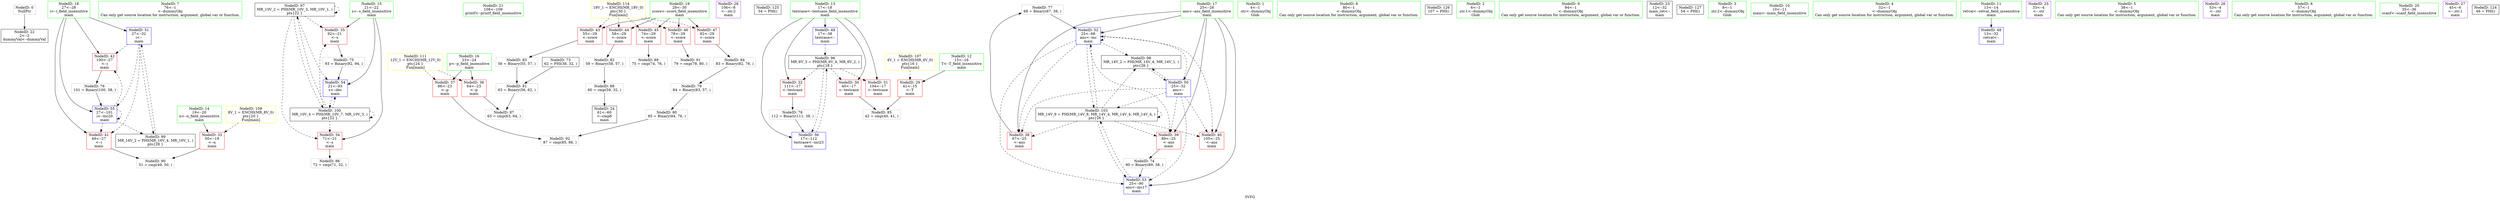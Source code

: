 digraph "SVFG" {
	label="SVFG";

	Node0x5564dbcdfd70 [shape=record,color=grey,label="{NodeID: 0\nNullPtr}"];
	Node0x5564dbcdfd70 -> Node0x5564dbcf5050[style=solid];
	Node0x5564dbcfa6a0 [shape=record,color=grey,label="{NodeID: 90\n51 = cmp(49, 50, )\n}"];
	Node0x5564dbcf42d0 [shape=record,color=green,label="{NodeID: 7\n76\<--1\n\<--dummyObj\nCan only get source location for instruction, argument, global var or function.}"];
	Node0x5564dbcf6aa0 [shape=record,color=black,label="{NodeID: 97\nMR_10V_2 = PHI(MR_10V_3, MR_10V_1, )\npts\{22 \}\n}"];
	Node0x5564dbcf6aa0 -> Node0x5564dbcf5a40[style=dashed];
	Node0x5564dbcf6aa0 -> Node0x5564dbcf5b10[style=dashed];
	Node0x5564dbcf6aa0 -> Node0x5564dbcf7aa0[style=dashed];
	Node0x5564dbcf6aa0 -> Node0x5564dbcf6aa0[style=dashed];
	Node0x5564dbcf6aa0 -> Node0x5564dbd00550[style=dashed];
	Node0x5564dbcf46a0 [shape=record,color=green,label="{NodeID: 14\n19\<--20\nn\<--n_field_insensitive\nmain\n}"];
	Node0x5564dbcf46a0 -> Node0x5564dbcf5970[style=solid];
	Node0x5564dbcf4f80 [shape=record,color=green,label="{NodeID: 21\n108\<--109\nprintf\<--printf_field_insensitive\n}"];
	Node0x5564dbd031c0 [shape=record,color=yellow,style=double,label="{NodeID: 111\n12V_1 = ENCHI(MR_12V_0)\npts\{24 \}\nFun[main]}"];
	Node0x5564dbd031c0 -> Node0x5564dbcf5be0[style=dashed];
	Node0x5564dbd031c0 -> Node0x5564dbcf5cb0[style=dashed];
	Node0x5564dbcf5560 [shape=record,color=purple,label="{NodeID: 28\n106\<--8\n\<--.str.2\nmain\n}"];
	Node0x5564dbcf5b10 [shape=record,color=red,label="{NodeID: 35\n92\<--21\n\<--s\nmain\n}"];
	Node0x5564dbcf5b10 -> Node0x5564dbcf9020[style=solid];
	Node0x5564dbd09330 [shape=record,color=black,label="{NodeID: 125\n34 = PHI()\n}"];
	Node0x5564dbcf60c0 [shape=record,color=red,label="{NodeID: 42\n100\<--27\n\<--i\nmain\n}"];
	Node0x5564dbcf60c0 -> Node0x5564dbcf91a0[style=solid];
	Node0x5564dbcf7690 [shape=record,color=blue,label="{NodeID: 49\n17\<--38\ntestcase\<--\nmain\n}"];
	Node0x5564dbcf7690 -> Node0x5564dbcf69b0[style=dashed];
	Node0x5564dbcf7c40 [shape=record,color=blue,label="{NodeID: 56\n17\<--112\ntestcase\<--inc23\nmain\n}"];
	Node0x5564dbcf7c40 -> Node0x5564dbcf69b0[style=dashed];
	Node0x5564dbcf9320 [shape=record,color=grey,label="{NodeID: 77\n68 = Binary(67, 38, )\n}"];
	Node0x5564dbcf9320 -> Node0x5564dbcf7900[style=solid];
	Node0x5564dbcf9da0 [shape=record,color=grey,label="{NodeID: 84\n83 = Binary(82, 76, )\n}"];
	Node0x5564dbcf9da0 -> Node0x5564dbcf9620[style=solid];
	Node0x5564dbcdec30 [shape=record,color=green,label="{NodeID: 1\n4\<--1\n.str\<--dummyObj\nGlob }"];
	Node0x5564dbcfa820 [shape=record,color=grey,label="{NodeID: 91\n79 = cmp(78, 80, )\n}"];
	Node0x5564dbcf4360 [shape=record,color=green,label="{NodeID: 8\n80\<--1\n\<--dummyObj\nCan only get source location for instruction, argument, global var or function.}"];
	Node0x5564dbcf6b90 [shape=record,color=black,label="{NodeID: 98\nMR_14V_2 = PHI(MR_14V_4, MR_14V_1, )\npts\{26 \}\n}"];
	Node0x5564dbcf6b90 -> Node0x5564dbcf7760[style=dashed];
	Node0x5564dbcf4770 [shape=record,color=green,label="{NodeID: 15\n21\<--22\ns\<--s_field_insensitive\nmain\n}"];
	Node0x5564dbcf4770 -> Node0x5564dbcf5a40[style=solid];
	Node0x5564dbcf4770 -> Node0x5564dbcf5b10[style=solid];
	Node0x5564dbcf4770 -> Node0x5564dbcf7aa0[style=solid];
	Node0x5564dbcf5050 [shape=record,color=black,label="{NodeID: 22\n2\<--3\ndummyVal\<--dummyVal\n}"];
	Node0x5564dbcf5630 [shape=record,color=red,label="{NodeID: 29\n41\<--15\n\<--T\nmain\n}"];
	Node0x5564dbcf5630 -> Node0x5564dbcf9f20[style=solid];
	Node0x5564dbcf5be0 [shape=record,color=red,label="{NodeID: 36\n64\<--23\n\<--p\nmain\n}"];
	Node0x5564dbcf5be0 -> Node0x5564dbcfa220[style=solid];
	Node0x5564dbd09430 [shape=record,color=black,label="{NodeID: 126\n107 = PHI()\n}"];
	Node0x5564dbcf6190 [shape=record,color=red,label="{NodeID: 43\n55\<--29\n\<--score\nmain\n}"];
	Node0x5564dbcf6190 -> Node0x5564dbcf9c20[style=solid];
	Node0x5564dbcf7760 [shape=record,color=blue,label="{NodeID: 50\n25\<--32\nans\<--\nmain\n}"];
	Node0x5564dbcf7760 -> Node0x5564dbcf5d80[style=dashed];
	Node0x5564dbcf7760 -> Node0x5564dbcf5e50[style=dashed];
	Node0x5564dbcf7760 -> Node0x5564dbcf5f20[style=dashed];
	Node0x5564dbcf7760 -> Node0x5564dbcf7900[style=dashed];
	Node0x5564dbcf7760 -> Node0x5564dbcf79d0[style=dashed];
	Node0x5564dbcf7760 -> Node0x5564dbcf6b90[style=dashed];
	Node0x5564dbcf7760 -> Node0x5564dbd01420[style=dashed];
	Node0x5564dbcf94a0 [shape=record,color=grey,label="{NodeID: 78\n112 = Binary(111, 38, )\n}"];
	Node0x5564dbcf94a0 -> Node0x5564dbcf7c40[style=solid];
	Node0x5564dbcf9f20 [shape=record,color=grey,label="{NodeID: 85\n42 = cmp(40, 41, )\n}"];
	Node0x5564dbce0320 [shape=record,color=green,label="{NodeID: 2\n6\<--1\n.str.1\<--dummyObj\nGlob }"];
	Node0x5564dbcfa9a0 [shape=record,color=grey,label="{NodeID: 92\n87 = cmp(85, 86, )\n}"];
	Node0x5564dbcdf320 [shape=record,color=green,label="{NodeID: 9\n94\<--1\n\<--dummyObj\nCan only get source location for instruction, argument, global var or function.}"];
	Node0x5564dbcf6c80 [shape=record,color=black,label="{NodeID: 99\nMR_16V_2 = PHI(MR_16V_4, MR_16V_1, )\npts\{28 \}\n}"];
	Node0x5564dbcf6c80 -> Node0x5564dbcf7830[style=dashed];
	Node0x5564dbcf4bf0 [shape=record,color=green,label="{NodeID: 16\n23\<--24\np\<--p_field_insensitive\nmain\n}"];
	Node0x5564dbcf4bf0 -> Node0x5564dbcf5be0[style=solid];
	Node0x5564dbcf4bf0 -> Node0x5564dbcf5cb0[style=solid];
	Node0x5564dbcf5150 [shape=record,color=black,label="{NodeID: 23\n12\<--32\nmain_ret\<--\nmain\n}"];
	Node0x5564dbcf5700 [shape=record,color=red,label="{NodeID: 30\n40\<--17\n\<--testcase\nmain\n}"];
	Node0x5564dbcf5700 -> Node0x5564dbcf9f20[style=solid];
	Node0x5564dbcf5cb0 [shape=record,color=red,label="{NodeID: 37\n86\<--23\n\<--p\nmain\n}"];
	Node0x5564dbcf5cb0 -> Node0x5564dbcfa9a0[style=solid];
	Node0x5564dbd09530 [shape=record,color=black,label="{NodeID: 127\n54 = PHI()\n}"];
	Node0x5564dbcf6260 [shape=record,color=red,label="{NodeID: 44\n58\<--29\n\<--score\nmain\n}"];
	Node0x5564dbcf6260 -> Node0x5564dbcf9aa0[style=solid];
	Node0x5564dbcf7830 [shape=record,color=blue,label="{NodeID: 51\n27\<--32\ni\<--\nmain\n}"];
	Node0x5564dbcf7830 -> Node0x5564dbcf5ff0[style=dashed];
	Node0x5564dbcf7830 -> Node0x5564dbcf60c0[style=dashed];
	Node0x5564dbcf7830 -> Node0x5564dbcf7b70[style=dashed];
	Node0x5564dbcf7830 -> Node0x5564dbcf6c80[style=dashed];
	Node0x5564dbcf9620 [shape=record,color=grey,label="{NodeID: 79\n84 = Binary(83, 57, )\n}"];
	Node0x5564dbcf9620 -> Node0x5564dbcf97a0[style=solid];
	Node0x5564dbcfa0a0 [shape=record,color=grey,label="{NodeID: 86\n72 = cmp(71, 32, )\n}"];
	Node0x5564dbcdeae0 [shape=record,color=green,label="{NodeID: 3\n8\<--1\n.str.2\<--dummyObj\nGlob }"];
	Node0x5564dbcdf3f0 [shape=record,color=green,label="{NodeID: 10\n10\<--11\nmain\<--main_field_insensitive\n}"];
	Node0x5564dbd00550 [shape=record,color=black,label="{NodeID: 100\nMR_10V_4 = PHI(MR_10V_7, MR_10V_3, )\npts\{22 \}\n}"];
	Node0x5564dbd00550 -> Node0x5564dbcf5a40[style=dashed];
	Node0x5564dbd00550 -> Node0x5564dbcf5b10[style=dashed];
	Node0x5564dbd00550 -> Node0x5564dbcf7aa0[style=dashed];
	Node0x5564dbd00550 -> Node0x5564dbcf6aa0[style=dashed];
	Node0x5564dbd00550 -> Node0x5564dbd00550[style=dashed];
	Node0x5564dbcf4c80 [shape=record,color=green,label="{NodeID: 17\n25\<--26\nans\<--ans_field_insensitive\nmain\n}"];
	Node0x5564dbcf4c80 -> Node0x5564dbcf5d80[style=solid];
	Node0x5564dbcf4c80 -> Node0x5564dbcf5e50[style=solid];
	Node0x5564dbcf4c80 -> Node0x5564dbcf5f20[style=solid];
	Node0x5564dbcf4c80 -> Node0x5564dbcf7760[style=solid];
	Node0x5564dbcf4c80 -> Node0x5564dbcf7900[style=solid];
	Node0x5564dbcf4c80 -> Node0x5564dbcf79d0[style=solid];
	Node0x5564dbd02e40 [shape=record,color=yellow,style=double,label="{NodeID: 107\n4V_1 = ENCHI(MR_4V_0)\npts\{16 \}\nFun[main]}"];
	Node0x5564dbd02e40 -> Node0x5564dbcf5630[style=dashed];
	Node0x5564dbcf5220 [shape=record,color=black,label="{NodeID: 24\n61\<--60\n\<--cmp6\nmain\n}"];
	Node0x5564dbd03460 [shape=record,color=yellow,style=double,label="{NodeID: 114\n18V_1 = ENCHI(MR_18V_0)\npts\{30 \}\nFun[main]}"];
	Node0x5564dbd03460 -> Node0x5564dbcf6190[style=dashed];
	Node0x5564dbd03460 -> Node0x5564dbcf6260[style=dashed];
	Node0x5564dbd03460 -> Node0x5564dbcf6330[style=dashed];
	Node0x5564dbd03460 -> Node0x5564dbcf6400[style=dashed];
	Node0x5564dbd03460 -> Node0x5564dbcf64d0[style=dashed];
	Node0x5564dbcf57d0 [shape=record,color=red,label="{NodeID: 31\n104\<--17\n\<--testcase\nmain\n}"];
	Node0x5564dbcf5d80 [shape=record,color=red,label="{NodeID: 38\n67\<--25\n\<--ans\nmain\n}"];
	Node0x5564dbcf5d80 -> Node0x5564dbcf9320[style=solid];
	Node0x5564dbcf6330 [shape=record,color=red,label="{NodeID: 45\n74\<--29\n\<--score\nmain\n}"];
	Node0x5564dbcf6330 -> Node0x5564dbcfa520[style=solid];
	Node0x5564dbcf7900 [shape=record,color=blue,label="{NodeID: 52\n25\<--68\nans\<--inc\nmain\n}"];
	Node0x5564dbcf7900 -> Node0x5564dbcf5d80[style=dashed];
	Node0x5564dbcf7900 -> Node0x5564dbcf5e50[style=dashed];
	Node0x5564dbcf7900 -> Node0x5564dbcf5f20[style=dashed];
	Node0x5564dbcf7900 -> Node0x5564dbcf7900[style=dashed];
	Node0x5564dbcf7900 -> Node0x5564dbcf79d0[style=dashed];
	Node0x5564dbcf7900 -> Node0x5564dbcf6b90[style=dashed];
	Node0x5564dbcf7900 -> Node0x5564dbd01420[style=dashed];
	Node0x5564dbcf8900 [shape=record,color=black,label="{NodeID: 73\n62 = PHI(38, 32, )\n}"];
	Node0x5564dbcf8900 -> Node0x5564dbcf9920[style=solid];
	Node0x5564dbcf97a0 [shape=record,color=grey,label="{NodeID: 80\n85 = Binary(84, 76, )\n}"];
	Node0x5564dbcf97a0 -> Node0x5564dbcfa9a0[style=solid];
	Node0x5564dbcfa220 [shape=record,color=grey,label="{NodeID: 87\n65 = cmp(63, 64, )\n}"];
	Node0x5564dbcdf170 [shape=record,color=green,label="{NodeID: 4\n32\<--1\n\<--dummyObj\nCan only get source location for instruction, argument, global var or function.}"];
	Node0x5564dbcdef30 [shape=record,color=green,label="{NodeID: 11\n13\<--14\nretval\<--retval_field_insensitive\nmain\n}"];
	Node0x5564dbcdef30 -> Node0x5564dbcf75c0[style=solid];
	Node0x5564dbcf4d10 [shape=record,color=green,label="{NodeID: 18\n27\<--28\ni\<--i_field_insensitive\nmain\n}"];
	Node0x5564dbcf4d10 -> Node0x5564dbcf5ff0[style=solid];
	Node0x5564dbcf4d10 -> Node0x5564dbcf60c0[style=solid];
	Node0x5564dbcf4d10 -> Node0x5564dbcf7830[style=solid];
	Node0x5564dbcf4d10 -> Node0x5564dbcf7b70[style=solid];
	Node0x5564dbcf52f0 [shape=record,color=purple,label="{NodeID: 25\n33\<--4\n\<--.str\nmain\n}"];
	Node0x5564dbcf58a0 [shape=record,color=red,label="{NodeID: 32\n111\<--17\n\<--testcase\nmain\n}"];
	Node0x5564dbcf58a0 -> Node0x5564dbcf94a0[style=solid];
	Node0x5564dbcf5e50 [shape=record,color=red,label="{NodeID: 39\n89\<--25\n\<--ans\nmain\n}"];
	Node0x5564dbcf5e50 -> Node0x5564dbcf8ea0[style=solid];
	Node0x5564dbcf6400 [shape=record,color=red,label="{NodeID: 46\n78\<--29\n\<--score\nmain\n}"];
	Node0x5564dbcf6400 -> Node0x5564dbcfa820[style=solid];
	Node0x5564dbcf79d0 [shape=record,color=blue,label="{NodeID: 53\n25\<--90\nans\<--inc17\nmain\n}"];
	Node0x5564dbcf79d0 -> Node0x5564dbd01420[style=dashed];
	Node0x5564dbcf8ea0 [shape=record,color=grey,label="{NodeID: 74\n90 = Binary(89, 38, )\n}"];
	Node0x5564dbcf8ea0 -> Node0x5564dbcf79d0[style=solid];
	Node0x5564dbcf9920 [shape=record,color=grey,label="{NodeID: 81\n63 = Binary(56, 62, )\n}"];
	Node0x5564dbcf9920 -> Node0x5564dbcfa220[style=solid];
	Node0x5564dbcfa3a0 [shape=record,color=grey,label="{NodeID: 88\n60 = cmp(59, 32, )\n}"];
	Node0x5564dbcfa3a0 -> Node0x5564dbcf5220[style=solid];
	Node0x5564dbcdedb0 [shape=record,color=green,label="{NodeID: 5\n38\<--1\n\<--dummyObj\nCan only get source location for instruction, argument, global var or function.}"];
	Node0x5564dbcdf000 [shape=record,color=green,label="{NodeID: 12\n15\<--16\nT\<--T_field_insensitive\nmain\n}"];
	Node0x5564dbcdf000 -> Node0x5564dbcf5630[style=solid];
	Node0x5564dbcf4de0 [shape=record,color=green,label="{NodeID: 19\n29\<--30\nscore\<--score_field_insensitive\nmain\n}"];
	Node0x5564dbcf4de0 -> Node0x5564dbcf6190[style=solid];
	Node0x5564dbcf4de0 -> Node0x5564dbcf6260[style=solid];
	Node0x5564dbcf4de0 -> Node0x5564dbcf6330[style=solid];
	Node0x5564dbcf4de0 -> Node0x5564dbcf6400[style=solid];
	Node0x5564dbcf4de0 -> Node0x5564dbcf64d0[style=solid];
	Node0x5564dbd03000 [shape=record,color=yellow,style=double,label="{NodeID: 109\n8V_1 = ENCHI(MR_8V_0)\npts\{20 \}\nFun[main]}"];
	Node0x5564dbd03000 -> Node0x5564dbcf5970[style=dashed];
	Node0x5564dbcf53c0 [shape=record,color=purple,label="{NodeID: 26\n53\<--4\n\<--.str\nmain\n}"];
	Node0x5564dbcf5970 [shape=record,color=red,label="{NodeID: 33\n50\<--19\n\<--n\nmain\n}"];
	Node0x5564dbcf5970 -> Node0x5564dbcfa6a0[style=solid];
	Node0x5564dbcf5f20 [shape=record,color=red,label="{NodeID: 40\n105\<--25\n\<--ans\nmain\n}"];
	Node0x5564dbcf64d0 [shape=record,color=red,label="{NodeID: 47\n82\<--29\n\<--score\nmain\n}"];
	Node0x5564dbcf64d0 -> Node0x5564dbcf9da0[style=solid];
	Node0x5564dbcf7aa0 [shape=record,color=blue,label="{NodeID: 54\n21\<--93\ns\<--dec\nmain\n}"];
	Node0x5564dbcf7aa0 -> Node0x5564dbd00550[style=dashed];
	Node0x5564dbcf9020 [shape=record,color=grey,label="{NodeID: 75\n93 = Binary(92, 94, )\n}"];
	Node0x5564dbcf9020 -> Node0x5564dbcf7aa0[style=solid];
	Node0x5564dbcf9aa0 [shape=record,color=grey,label="{NodeID: 82\n59 = Binary(58, 57, )\n}"];
	Node0x5564dbcf9aa0 -> Node0x5564dbcfa3a0[style=solid];
	Node0x5564dbcfa520 [shape=record,color=grey,label="{NodeID: 89\n75 = cmp(74, 76, )\n}"];
	Node0x5564dbcdee40 [shape=record,color=green,label="{NodeID: 6\n57\<--1\n\<--dummyObj\nCan only get source location for instruction, argument, global var or function.}"];
	Node0x5564dbcf69b0 [shape=record,color=black,label="{NodeID: 96\nMR_6V_3 = PHI(MR_6V_4, MR_6V_2, )\npts\{18 \}\n}"];
	Node0x5564dbcf69b0 -> Node0x5564dbcf5700[style=dashed];
	Node0x5564dbcf69b0 -> Node0x5564dbcf57d0[style=dashed];
	Node0x5564dbcf69b0 -> Node0x5564dbcf58a0[style=dashed];
	Node0x5564dbcf69b0 -> Node0x5564dbcf7c40[style=dashed];
	Node0x5564dbcf4610 [shape=record,color=green,label="{NodeID: 13\n17\<--18\ntestcase\<--testcase_field_insensitive\nmain\n}"];
	Node0x5564dbcf4610 -> Node0x5564dbcf5700[style=solid];
	Node0x5564dbcf4610 -> Node0x5564dbcf57d0[style=solid];
	Node0x5564dbcf4610 -> Node0x5564dbcf58a0[style=solid];
	Node0x5564dbcf4610 -> Node0x5564dbcf7690[style=solid];
	Node0x5564dbcf4610 -> Node0x5564dbcf7c40[style=solid];
	Node0x5564dbd01420 [shape=record,color=black,label="{NodeID: 103\nMR_14V_9 = PHI(MR_14V_8, MR_14V_4, MR_14V_4, MR_14V_4, )\npts\{26 \}\n}"];
	Node0x5564dbd01420 -> Node0x5564dbcf5d80[style=dashed];
	Node0x5564dbd01420 -> Node0x5564dbcf5e50[style=dashed];
	Node0x5564dbd01420 -> Node0x5564dbcf5f20[style=dashed];
	Node0x5564dbd01420 -> Node0x5564dbcf7900[style=dashed];
	Node0x5564dbd01420 -> Node0x5564dbcf79d0[style=dashed];
	Node0x5564dbd01420 -> Node0x5564dbcf6b90[style=dashed];
	Node0x5564dbd01420 -> Node0x5564dbd01420[style=dashed];
	Node0x5564dbcf4eb0 [shape=record,color=green,label="{NodeID: 20\n35\<--36\nscanf\<--scanf_field_insensitive\n}"];
	Node0x5564dbcf5490 [shape=record,color=purple,label="{NodeID: 27\n45\<--6\n\<--.str.1\nmain\n}"];
	Node0x5564dbcf5a40 [shape=record,color=red,label="{NodeID: 34\n71\<--21\n\<--s\nmain\n}"];
	Node0x5564dbcf5a40 -> Node0x5564dbcfa0a0[style=solid];
	Node0x5564dbd09230 [shape=record,color=black,label="{NodeID: 124\n46 = PHI()\n}"];
	Node0x5564dbcf5ff0 [shape=record,color=red,label="{NodeID: 41\n49\<--27\n\<--i\nmain\n}"];
	Node0x5564dbcf5ff0 -> Node0x5564dbcfa6a0[style=solid];
	Node0x5564dbcf75c0 [shape=record,color=blue,label="{NodeID: 48\n13\<--32\nretval\<--\nmain\n}"];
	Node0x5564dbcf7b70 [shape=record,color=blue,label="{NodeID: 55\n27\<--101\ni\<--inc20\nmain\n}"];
	Node0x5564dbcf7b70 -> Node0x5564dbcf5ff0[style=dashed];
	Node0x5564dbcf7b70 -> Node0x5564dbcf60c0[style=dashed];
	Node0x5564dbcf7b70 -> Node0x5564dbcf7b70[style=dashed];
	Node0x5564dbcf7b70 -> Node0x5564dbcf6c80[style=dashed];
	Node0x5564dbcf91a0 [shape=record,color=grey,label="{NodeID: 76\n101 = Binary(100, 38, )\n}"];
	Node0x5564dbcf91a0 -> Node0x5564dbcf7b70[style=solid];
	Node0x5564dbcf9c20 [shape=record,color=grey,label="{NodeID: 83\n56 = Binary(55, 57, )\n}"];
	Node0x5564dbcf9c20 -> Node0x5564dbcf9920[style=solid];
}
